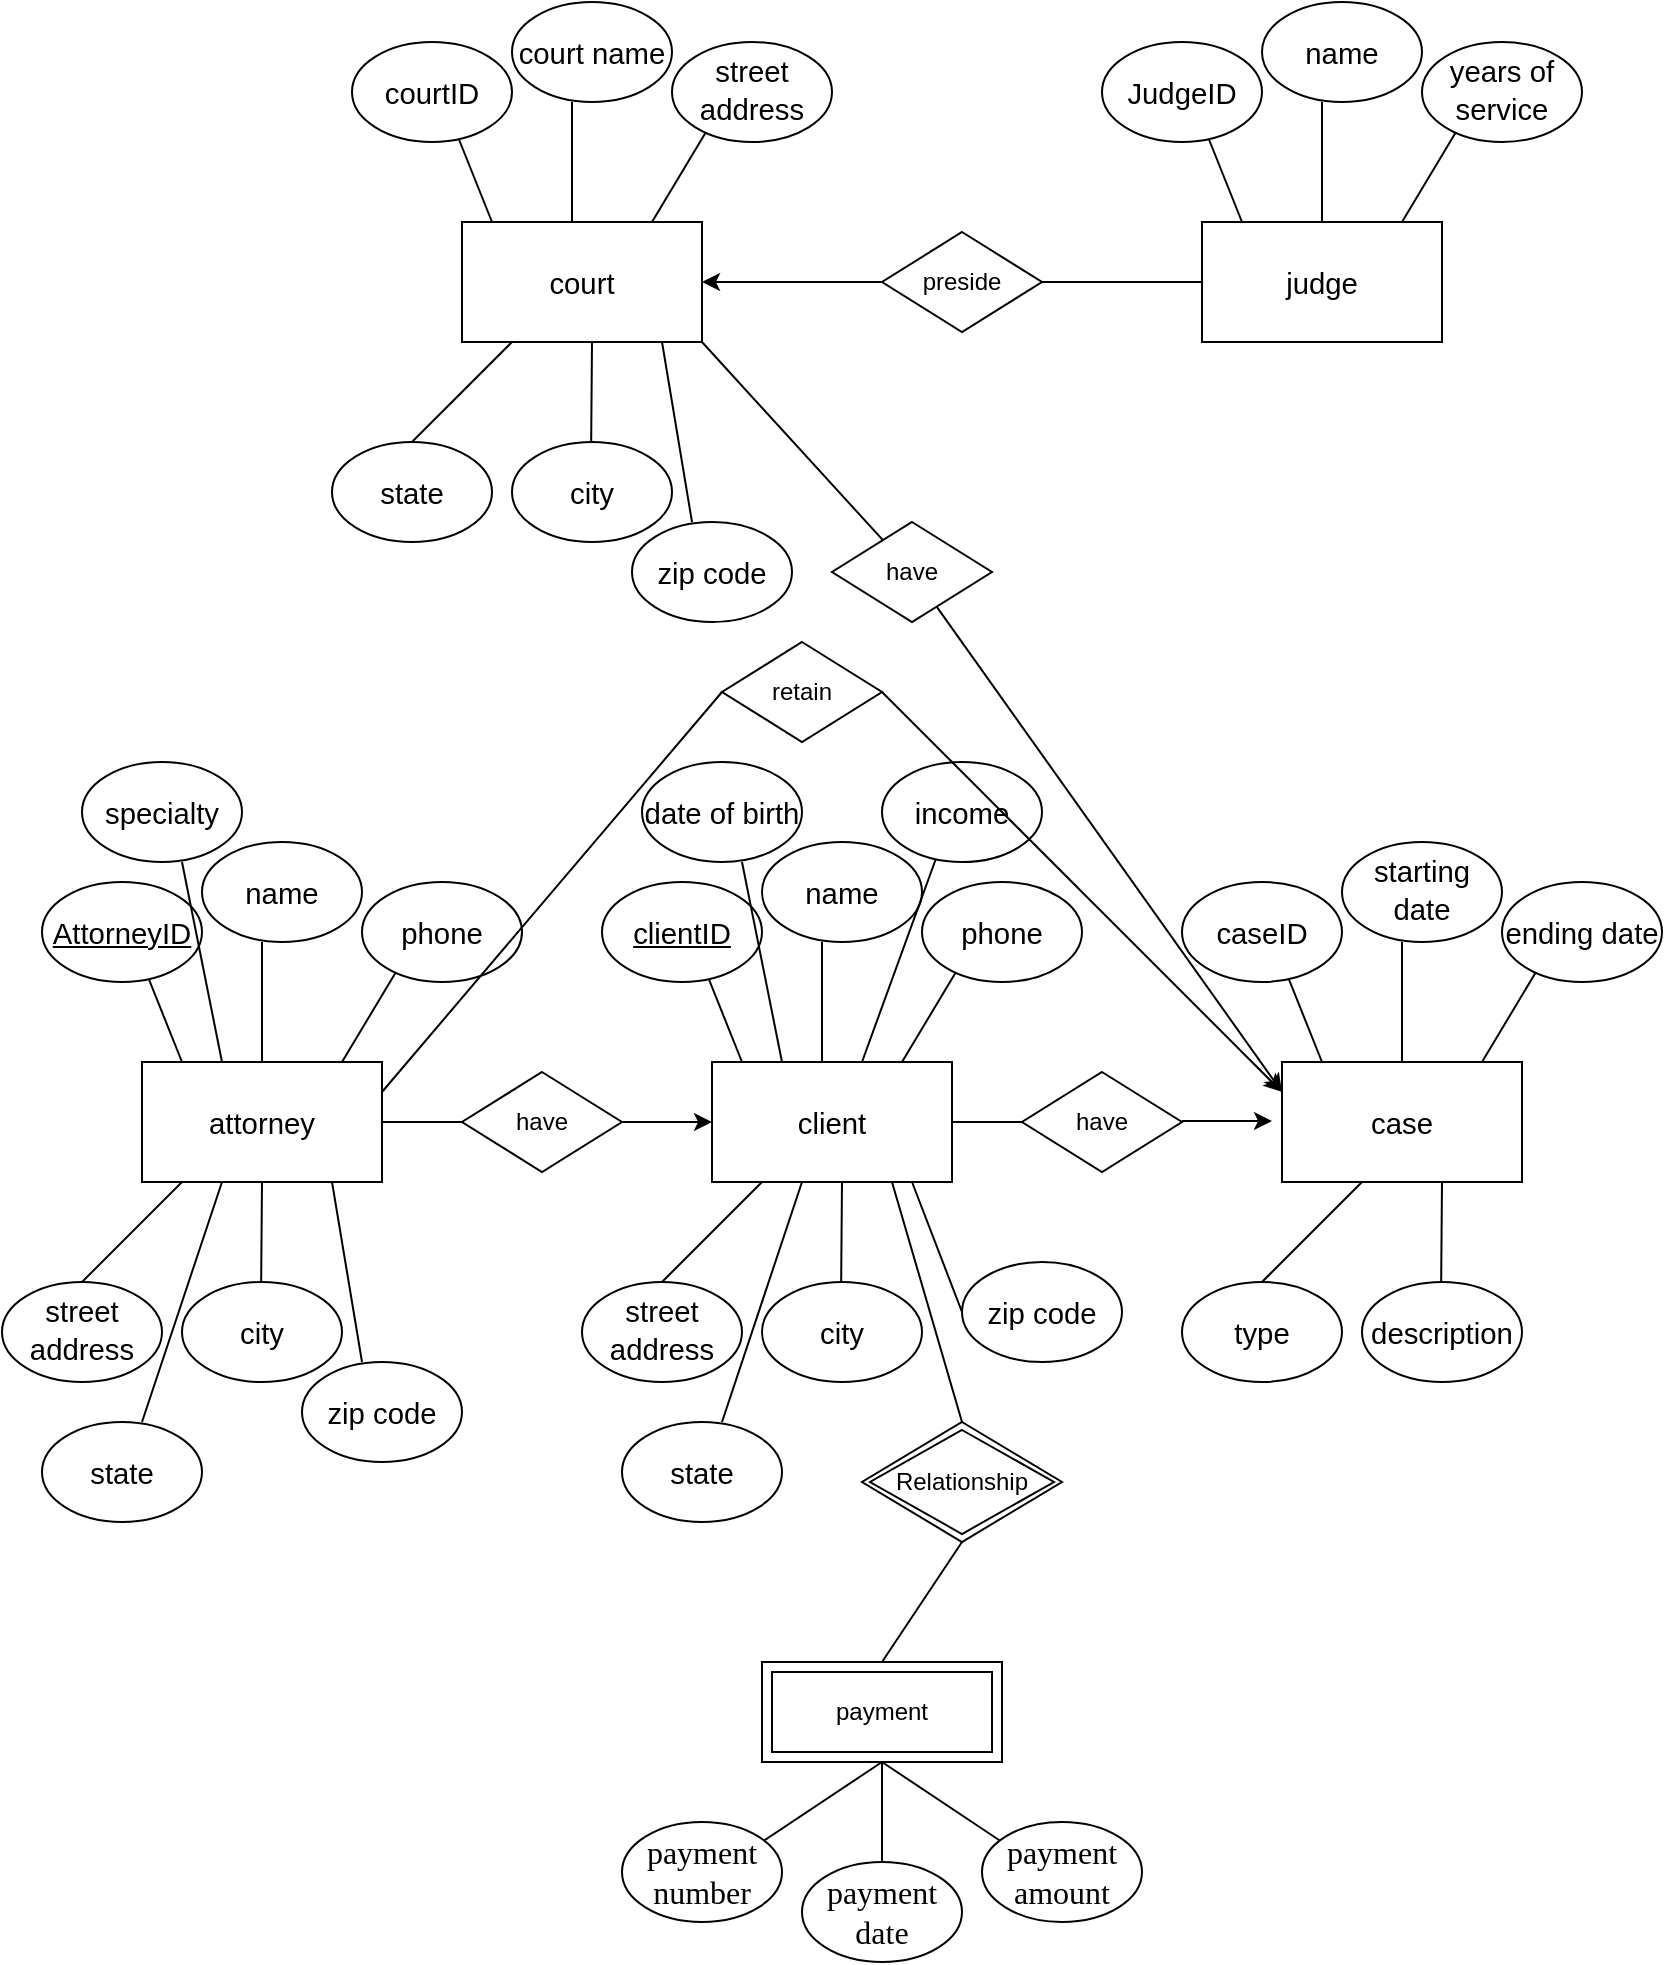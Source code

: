 <mxfile version="13.8.1" type="github">
  <diagram id="R2lEEEUBdFMjLlhIrx00" name="Page-1">
    <mxGraphModel dx="1426" dy="941" grid="1" gridSize="10" guides="1" tooltips="1" connect="1" arrows="1" fold="1" page="1" pageScale="1" pageWidth="850" pageHeight="1100" math="0" shadow="0" extFonts="Permanent Marker^https://fonts.googleapis.com/css?family=Permanent+Marker">
      <root>
        <mxCell id="0" />
        <mxCell id="1" parent="0" />
        <mxCell id="EqW7mRNqW-pM5LDjS-Ml-1" value="&lt;span lang=&quot;EN&quot; style=&quot;font-size: 11pt ; line-height: 16.867px ; font-family: &amp;#34;arial&amp;#34; , sans-serif&quot;&gt;attorney&lt;/span&gt;&lt;span style=&quot;font-size: medium&quot;&gt;&lt;/span&gt;" style="rounded=0;whiteSpace=wrap;html=1;" parent="1" vertex="1">
          <mxGeometry x="80" y="590" width="120" height="60" as="geometry" />
        </mxCell>
        <mxCell id="EqW7mRNqW-pM5LDjS-Ml-2" value="&lt;span lang=&quot;EN&quot; style=&quot;font-size: 11pt ; line-height: 16.867px ; font-family: &amp;#34;arial&amp;#34; , sans-serif&quot;&gt;client&lt;/span&gt;&lt;span style=&quot;font-size: medium&quot;&gt;&lt;/span&gt;" style="rounded=0;whiteSpace=wrap;html=1;" parent="1" vertex="1">
          <mxGeometry x="365" y="590" width="120" height="60" as="geometry" />
        </mxCell>
        <mxCell id="EqW7mRNqW-pM5LDjS-Ml-3" value="&lt;span lang=&quot;EN&quot; style=&quot;font-size: 11pt ; line-height: 16.867px ; font-family: &amp;#34;arial&amp;#34; , sans-serif&quot;&gt;judge&lt;/span&gt;&lt;span style=&quot;font-size: medium&quot;&gt;&lt;/span&gt;" style="rounded=0;whiteSpace=wrap;html=1;" parent="1" vertex="1">
          <mxGeometry x="610" y="170" width="120" height="60" as="geometry" />
        </mxCell>
        <mxCell id="EqW7mRNqW-pM5LDjS-Ml-4" value="&lt;span lang=&quot;EN&quot; style=&quot;font-size: 11pt ; line-height: 16.867px ; font-family: &amp;#34;arial&amp;#34; , sans-serif&quot;&gt;court&lt;/span&gt;&lt;span style=&quot;font-size: medium&quot;&gt;&lt;/span&gt;" style="rounded=0;whiteSpace=wrap;html=1;" parent="1" vertex="1">
          <mxGeometry x="240" y="170" width="120" height="60" as="geometry" />
        </mxCell>
        <mxCell id="EqW7mRNqW-pM5LDjS-Ml-5" value="&lt;span lang=&quot;EN&quot; style=&quot;font-size: 11pt ; line-height: 16.867px ; font-family: &amp;#34;arial&amp;#34; , sans-serif&quot;&gt;case&lt;/span&gt;&lt;span style=&quot;font-size: medium&quot;&gt;&lt;/span&gt;" style="rounded=0;whiteSpace=wrap;html=1;" parent="1" vertex="1">
          <mxGeometry x="650" y="590" width="120" height="60" as="geometry" />
        </mxCell>
        <mxCell id="EqW7mRNqW-pM5LDjS-Ml-7" value="" style="endArrow=none;html=1;" parent="1" edge="1">
          <mxGeometry width="50" height="50" relative="1" as="geometry">
            <mxPoint x="140" y="590" as="sourcePoint" />
            <mxPoint x="140" y="530" as="targetPoint" />
          </mxGeometry>
        </mxCell>
        <mxCell id="EqW7mRNqW-pM5LDjS-Ml-8" value="" style="endArrow=none;html=1;" parent="1" edge="1">
          <mxGeometry width="50" height="50" relative="1" as="geometry">
            <mxPoint x="180" y="590" as="sourcePoint" />
            <mxPoint x="210" y="540" as="targetPoint" />
          </mxGeometry>
        </mxCell>
        <mxCell id="EqW7mRNqW-pM5LDjS-Ml-9" value="" style="endArrow=none;html=1;entryX=0.5;entryY=1;entryDx=0;entryDy=0;" parent="1" target="EqW7mRNqW-pM5LDjS-Ml-1" edge="1">
          <mxGeometry width="50" height="50" relative="1" as="geometry">
            <mxPoint x="139.5" y="710" as="sourcePoint" />
            <mxPoint x="139.5" y="670" as="targetPoint" />
          </mxGeometry>
        </mxCell>
        <mxCell id="EqW7mRNqW-pM5LDjS-Ml-10" value="" style="endArrow=none;html=1;" parent="1" edge="1">
          <mxGeometry width="50" height="50" relative="1" as="geometry">
            <mxPoint x="100" y="590" as="sourcePoint" />
            <mxPoint x="80" y="540" as="targetPoint" />
          </mxGeometry>
        </mxCell>
        <mxCell id="EqW7mRNqW-pM5LDjS-Ml-11" value="" style="endArrow=none;html=1;" parent="1" edge="1">
          <mxGeometry width="50" height="50" relative="1" as="geometry">
            <mxPoint x="50" y="700" as="sourcePoint" />
            <mxPoint x="100" y="650" as="targetPoint" />
          </mxGeometry>
        </mxCell>
        <mxCell id="EqW7mRNqW-pM5LDjS-Ml-12" value="&lt;span lang=&quot;EN&quot; style=&quot;font-size: 11pt ; line-height: 16.867px ; font-family: &amp;#34;arial&amp;#34; , sans-serif&quot;&gt;phone&lt;/span&gt;&lt;span style=&quot;font-size: medium&quot;&gt;&lt;/span&gt;" style="ellipse;whiteSpace=wrap;html=1;" parent="1" vertex="1">
          <mxGeometry x="190" y="500" width="80" height="50" as="geometry" />
        </mxCell>
        <mxCell id="EqW7mRNqW-pM5LDjS-Ml-13" value="&lt;span lang=&quot;EN&quot; style=&quot;font-size: 11pt ; line-height: 16.867px ; font-family: &amp;#34;arial&amp;#34; , sans-serif&quot;&gt;name&lt;/span&gt;&lt;span style=&quot;font-size: medium&quot;&gt;&lt;/span&gt;" style="ellipse;whiteSpace=wrap;html=1;" parent="1" vertex="1">
          <mxGeometry x="110" y="480" width="80" height="50" as="geometry" />
        </mxCell>
        <mxCell id="EqW7mRNqW-pM5LDjS-Ml-14" value="&lt;span lang=&quot;EN&quot; style=&quot;font-size: 11pt ; line-height: 16.867px ; font-family: &amp;#34;arial&amp;#34; , sans-serif&quot;&gt;street address&lt;/span&gt;&lt;span style=&quot;font-size: medium&quot;&gt;&lt;/span&gt;" style="ellipse;whiteSpace=wrap;html=1;" parent="1" vertex="1">
          <mxGeometry x="10" y="700" width="80" height="50" as="geometry" />
        </mxCell>
        <mxCell id="EqW7mRNqW-pM5LDjS-Ml-15" value="&lt;span lang=&quot;EN&quot; style=&quot;font-size: 11pt ; line-height: 16.867px ; font-family: &amp;#34;arial&amp;#34; , sans-serif&quot;&gt;&lt;u&gt;AttorneyID&lt;/u&gt;&lt;/span&gt;&lt;span style=&quot;font-size: medium&quot;&gt;&lt;/span&gt;" style="ellipse;whiteSpace=wrap;html=1;" parent="1" vertex="1">
          <mxGeometry x="30" y="500" width="80" height="50" as="geometry" />
        </mxCell>
        <mxCell id="EqW7mRNqW-pM5LDjS-Ml-16" value="&lt;span lang=&quot;EN&quot; style=&quot;font-size: 11pt ; line-height: 16.867px ; font-family: &amp;#34;arial&amp;#34; , sans-serif&quot;&gt;city&lt;/span&gt;&lt;span style=&quot;font-size: medium&quot;&gt;&lt;/span&gt;" style="ellipse;whiteSpace=wrap;html=1;" parent="1" vertex="1">
          <mxGeometry x="100" y="700" width="80" height="50" as="geometry" />
        </mxCell>
        <mxCell id="EqW7mRNqW-pM5LDjS-Ml-17" value="&lt;span lang=&quot;EN&quot; style=&quot;font-size: 11pt ; line-height: 16.867px ; font-family: &amp;#34;arial&amp;#34; , sans-serif&quot;&gt;specialty&lt;/span&gt;&lt;span style=&quot;font-size: medium&quot;&gt;&lt;/span&gt;" style="ellipse;whiteSpace=wrap;html=1;" parent="1" vertex="1">
          <mxGeometry x="50" y="440" width="80" height="50" as="geometry" />
        </mxCell>
        <mxCell id="EqW7mRNqW-pM5LDjS-Ml-18" value="&lt;span lang=&quot;EN&quot; style=&quot;font-size: 11pt ; line-height: 16.867px ; font-family: &amp;#34;arial&amp;#34; , sans-serif&quot;&gt;zip code&lt;/span&gt;&lt;span style=&quot;font-size: medium&quot;&gt;&lt;/span&gt;" style="ellipse;whiteSpace=wrap;html=1;" parent="1" vertex="1">
          <mxGeometry x="160" y="740" width="80" height="50" as="geometry" />
        </mxCell>
        <mxCell id="EqW7mRNqW-pM5LDjS-Ml-19" value="&lt;span lang=&quot;EN&quot; style=&quot;font-size: 11pt ; line-height: 16.867px ; font-family: &amp;#34;arial&amp;#34; , sans-serif&quot;&gt;state&lt;/span&gt;&lt;span style=&quot;font-size: medium&quot;&gt;&lt;/span&gt;" style="ellipse;whiteSpace=wrap;html=1;" parent="1" vertex="1">
          <mxGeometry x="30" y="770" width="80" height="50" as="geometry" />
        </mxCell>
        <mxCell id="EqW7mRNqW-pM5LDjS-Ml-20" value="" style="endArrow=none;html=1;" parent="1" edge="1">
          <mxGeometry width="50" height="50" relative="1" as="geometry">
            <mxPoint x="80" y="770" as="sourcePoint" />
            <mxPoint x="120" y="650" as="targetPoint" />
          </mxGeometry>
        </mxCell>
        <mxCell id="EqW7mRNqW-pM5LDjS-Ml-21" value="" style="endArrow=none;html=1;" parent="1" edge="1">
          <mxGeometry width="50" height="50" relative="1" as="geometry">
            <mxPoint x="190" y="740" as="sourcePoint" />
            <mxPoint x="175" y="650" as="targetPoint" />
          </mxGeometry>
        </mxCell>
        <mxCell id="EqW7mRNqW-pM5LDjS-Ml-22" value="" style="endArrow=none;html=1;" parent="1" edge="1">
          <mxGeometry width="50" height="50" relative="1" as="geometry">
            <mxPoint x="120" y="590" as="sourcePoint" />
            <mxPoint x="100" y="490" as="targetPoint" />
          </mxGeometry>
        </mxCell>
        <mxCell id="EqW7mRNqW-pM5LDjS-Ml-23" value="have" style="rhombus;whiteSpace=wrap;html=1;" parent="1" vertex="1">
          <mxGeometry x="240" y="595" width="80" height="50" as="geometry" />
        </mxCell>
        <mxCell id="EqW7mRNqW-pM5LDjS-Ml-24" value="" style="endArrow=none;html=1;exitX=1;exitY=0.5;exitDx=0;exitDy=0;" parent="1" source="EqW7mRNqW-pM5LDjS-Ml-1" edge="1">
          <mxGeometry width="50" height="50" relative="1" as="geometry">
            <mxPoint x="190" y="670" as="sourcePoint" />
            <mxPoint x="240" y="620" as="targetPoint" />
          </mxGeometry>
        </mxCell>
        <mxCell id="EqW7mRNqW-pM5LDjS-Ml-26" value="" style="endArrow=classic;html=1;entryX=0;entryY=0.5;entryDx=0;entryDy=0;" parent="1" target="EqW7mRNqW-pM5LDjS-Ml-2" edge="1">
          <mxGeometry width="50" height="50" relative="1" as="geometry">
            <mxPoint x="320" y="620" as="sourcePoint" />
            <mxPoint x="370" y="570" as="targetPoint" />
          </mxGeometry>
        </mxCell>
        <mxCell id="EqW7mRNqW-pM5LDjS-Ml-31" value="" style="endArrow=none;html=1;" parent="1" edge="1">
          <mxGeometry width="50" height="50" relative="1" as="geometry">
            <mxPoint x="420" y="590" as="sourcePoint" />
            <mxPoint x="420" y="530" as="targetPoint" />
          </mxGeometry>
        </mxCell>
        <mxCell id="EqW7mRNqW-pM5LDjS-Ml-32" value="" style="endArrow=none;html=1;" parent="1" edge="1">
          <mxGeometry width="50" height="50" relative="1" as="geometry">
            <mxPoint x="460" y="590" as="sourcePoint" />
            <mxPoint x="490" y="540" as="targetPoint" />
          </mxGeometry>
        </mxCell>
        <mxCell id="EqW7mRNqW-pM5LDjS-Ml-33" value="" style="endArrow=none;html=1;" parent="1" edge="1">
          <mxGeometry width="50" height="50" relative="1" as="geometry">
            <mxPoint x="380" y="590" as="sourcePoint" />
            <mxPoint x="360" y="540" as="targetPoint" />
          </mxGeometry>
        </mxCell>
        <mxCell id="EqW7mRNqW-pM5LDjS-Ml-34" value="&lt;span lang=&quot;EN&quot; style=&quot;font-size: 11pt ; line-height: 16.867px ; font-family: &amp;#34;arial&amp;#34; , sans-serif&quot;&gt;phone&lt;/span&gt;&lt;span style=&quot;font-size: medium&quot;&gt;&lt;/span&gt;" style="ellipse;whiteSpace=wrap;html=1;" parent="1" vertex="1">
          <mxGeometry x="470" y="500" width="80" height="50" as="geometry" />
        </mxCell>
        <mxCell id="EqW7mRNqW-pM5LDjS-Ml-35" value="&lt;span lang=&quot;EN&quot; style=&quot;font-size: 11pt ; line-height: 16.867px ; font-family: &amp;#34;arial&amp;#34; , sans-serif&quot;&gt;name&lt;/span&gt;&lt;span style=&quot;font-size: medium&quot;&gt;&lt;/span&gt;" style="ellipse;whiteSpace=wrap;html=1;" parent="1" vertex="1">
          <mxGeometry x="390" y="480" width="80" height="50" as="geometry" />
        </mxCell>
        <mxCell id="EqW7mRNqW-pM5LDjS-Ml-36" value="&lt;span lang=&quot;EN&quot; style=&quot;font-size: 11pt ; line-height: 16.867px ; font-family: &amp;#34;arial&amp;#34; , sans-serif&quot;&gt;&lt;u&gt;clientID&lt;/u&gt;&lt;/span&gt;&lt;span style=&quot;font-size: medium&quot;&gt;&lt;/span&gt;" style="ellipse;whiteSpace=wrap;html=1;" parent="1" vertex="1">
          <mxGeometry x="310" y="500" width="80" height="50" as="geometry" />
        </mxCell>
        <mxCell id="EqW7mRNqW-pM5LDjS-Ml-37" value="&lt;span lang=&quot;EN&quot; style=&quot;font-size: 11pt ; line-height: 16.867px ; font-family: &amp;#34;arial&amp;#34; , sans-serif&quot;&gt;date of birth&lt;/span&gt;&lt;span style=&quot;font-size: medium&quot;&gt;&lt;/span&gt;" style="ellipse;whiteSpace=wrap;html=1;" parent="1" vertex="1">
          <mxGeometry x="330" y="440" width="80" height="50" as="geometry" />
        </mxCell>
        <mxCell id="EqW7mRNqW-pM5LDjS-Ml-38" value="" style="endArrow=none;html=1;" parent="1" edge="1">
          <mxGeometry width="50" height="50" relative="1" as="geometry">
            <mxPoint x="400" y="590" as="sourcePoint" />
            <mxPoint x="380" y="490" as="targetPoint" />
          </mxGeometry>
        </mxCell>
        <mxCell id="EqW7mRNqW-pM5LDjS-Ml-39" value="" style="endArrow=none;html=1;entryX=0.5;entryY=1;entryDx=0;entryDy=0;" parent="1" edge="1">
          <mxGeometry width="50" height="50" relative="1" as="geometry">
            <mxPoint x="429.5" y="710" as="sourcePoint" />
            <mxPoint x="430" y="650" as="targetPoint" />
          </mxGeometry>
        </mxCell>
        <mxCell id="EqW7mRNqW-pM5LDjS-Ml-40" value="" style="endArrow=none;html=1;" parent="1" edge="1">
          <mxGeometry width="50" height="50" relative="1" as="geometry">
            <mxPoint x="340" y="700" as="sourcePoint" />
            <mxPoint x="390" y="650" as="targetPoint" />
          </mxGeometry>
        </mxCell>
        <mxCell id="EqW7mRNqW-pM5LDjS-Ml-41" value="&lt;span lang=&quot;EN&quot; style=&quot;font-size: 11pt ; line-height: 16.867px ; font-family: &amp;#34;arial&amp;#34; , sans-serif&quot;&gt;street address&lt;/span&gt;&lt;span style=&quot;font-size: medium&quot;&gt;&lt;/span&gt;" style="ellipse;whiteSpace=wrap;html=1;" parent="1" vertex="1">
          <mxGeometry x="300" y="700" width="80" height="50" as="geometry" />
        </mxCell>
        <mxCell id="EqW7mRNqW-pM5LDjS-Ml-42" value="&lt;span lang=&quot;EN&quot; style=&quot;font-size: 11pt ; line-height: 16.867px ; font-family: &amp;#34;arial&amp;#34; , sans-serif&quot;&gt;city&lt;/span&gt;&lt;span style=&quot;font-size: medium&quot;&gt;&lt;/span&gt;" style="ellipse;whiteSpace=wrap;html=1;" parent="1" vertex="1">
          <mxGeometry x="390" y="700" width="80" height="50" as="geometry" />
        </mxCell>
        <mxCell id="EqW7mRNqW-pM5LDjS-Ml-43" value="&lt;span lang=&quot;EN&quot; style=&quot;font-size: 11pt ; line-height: 16.867px ; font-family: &amp;#34;arial&amp;#34; , sans-serif&quot;&gt;zip code&lt;/span&gt;&lt;span style=&quot;font-size: medium&quot;&gt;&lt;/span&gt;" style="ellipse;whiteSpace=wrap;html=1;" parent="1" vertex="1">
          <mxGeometry x="490" y="690" width="80" height="50" as="geometry" />
        </mxCell>
        <mxCell id="EqW7mRNqW-pM5LDjS-Ml-44" value="&lt;span lang=&quot;EN&quot; style=&quot;font-size: 11pt ; line-height: 16.867px ; font-family: &amp;#34;arial&amp;#34; , sans-serif&quot;&gt;state&lt;/span&gt;&lt;span style=&quot;font-size: medium&quot;&gt;&lt;/span&gt;" style="ellipse;whiteSpace=wrap;html=1;" parent="1" vertex="1">
          <mxGeometry x="320" y="770" width="80" height="50" as="geometry" />
        </mxCell>
        <mxCell id="EqW7mRNqW-pM5LDjS-Ml-45" value="" style="endArrow=none;html=1;" parent="1" edge="1">
          <mxGeometry width="50" height="50" relative="1" as="geometry">
            <mxPoint x="370" y="770" as="sourcePoint" />
            <mxPoint x="410" y="650" as="targetPoint" />
          </mxGeometry>
        </mxCell>
        <mxCell id="EqW7mRNqW-pM5LDjS-Ml-46" value="" style="endArrow=none;html=1;exitX=0;exitY=0.5;exitDx=0;exitDy=0;" parent="1" edge="1" source="EqW7mRNqW-pM5LDjS-Ml-43">
          <mxGeometry width="50" height="50" relative="1" as="geometry">
            <mxPoint x="480" y="740" as="sourcePoint" />
            <mxPoint x="465" y="650" as="targetPoint" />
          </mxGeometry>
        </mxCell>
        <mxCell id="EqW7mRNqW-pM5LDjS-Ml-47" value="" style="endArrow=none;html=1;exitX=1;exitY=0.5;exitDx=0;exitDy=0;" parent="1" edge="1">
          <mxGeometry width="50" height="50" relative="1" as="geometry">
            <mxPoint x="485" y="620" as="sourcePoint" />
            <mxPoint x="525" y="620" as="targetPoint" />
          </mxGeometry>
        </mxCell>
        <mxCell id="EqW7mRNqW-pM5LDjS-Ml-48" value="" style="endArrow=none;html=1;" parent="1" edge="1">
          <mxGeometry width="50" height="50" relative="1" as="geometry">
            <mxPoint x="440" y="590" as="sourcePoint" />
            <mxPoint x="480" y="480" as="targetPoint" />
          </mxGeometry>
        </mxCell>
        <mxCell id="EqW7mRNqW-pM5LDjS-Ml-49" value="&lt;span lang=&quot;EN&quot; style=&quot;font-size: 11pt ; line-height: 16.867px ; font-family: &amp;#34;arial&amp;#34; , sans-serif&quot;&gt;income&lt;/span&gt;&lt;span style=&quot;font-size: medium&quot;&gt;&lt;/span&gt;" style="ellipse;whiteSpace=wrap;html=1;" parent="1" vertex="1">
          <mxGeometry x="450" y="440" width="80" height="50" as="geometry" />
        </mxCell>
        <mxCell id="EqW7mRNqW-pM5LDjS-Ml-50" value="have" style="rhombus;whiteSpace=wrap;html=1;" parent="1" vertex="1">
          <mxGeometry x="520" y="595" width="80" height="50" as="geometry" />
        </mxCell>
        <mxCell id="EqW7mRNqW-pM5LDjS-Ml-51" value="" style="endArrow=classic;html=1;entryX=0;entryY=0.5;entryDx=0;entryDy=0;" parent="1" edge="1">
          <mxGeometry width="50" height="50" relative="1" as="geometry">
            <mxPoint x="600" y="619.5" as="sourcePoint" />
            <mxPoint x="645" y="619.5" as="targetPoint" />
          </mxGeometry>
        </mxCell>
        <mxCell id="EqW7mRNqW-pM5LDjS-Ml-55" value="" style="endArrow=none;html=1;" parent="1" edge="1">
          <mxGeometry width="50" height="50" relative="1" as="geometry">
            <mxPoint x="710" y="590" as="sourcePoint" />
            <mxPoint x="710" y="530" as="targetPoint" />
          </mxGeometry>
        </mxCell>
        <mxCell id="EqW7mRNqW-pM5LDjS-Ml-56" value="" style="endArrow=none;html=1;" parent="1" edge="1">
          <mxGeometry width="50" height="50" relative="1" as="geometry">
            <mxPoint x="750" y="590" as="sourcePoint" />
            <mxPoint x="780" y="540" as="targetPoint" />
          </mxGeometry>
        </mxCell>
        <mxCell id="EqW7mRNqW-pM5LDjS-Ml-57" value="" style="endArrow=none;html=1;" parent="1" edge="1">
          <mxGeometry width="50" height="50" relative="1" as="geometry">
            <mxPoint x="670" y="590" as="sourcePoint" />
            <mxPoint x="650" y="540" as="targetPoint" />
          </mxGeometry>
        </mxCell>
        <mxCell id="EqW7mRNqW-pM5LDjS-Ml-58" value="&lt;span lang=&quot;EN&quot; style=&quot;font-size: 11pt ; line-height: 16.867px ; font-family: &amp;#34;arial&amp;#34; , sans-serif&quot;&gt;ending date&lt;/span&gt;&lt;span style=&quot;font-size: medium&quot;&gt;&lt;/span&gt;" style="ellipse;whiteSpace=wrap;html=1;" parent="1" vertex="1">
          <mxGeometry x="760" y="500" width="80" height="50" as="geometry" />
        </mxCell>
        <mxCell id="EqW7mRNqW-pM5LDjS-Ml-59" value="&lt;span lang=&quot;EN&quot; style=&quot;font-size: 11pt ; line-height: 16.867px ; font-family: &amp;#34;arial&amp;#34; , sans-serif&quot;&gt;starting date&lt;/span&gt;&lt;span style=&quot;font-size: medium&quot;&gt;&lt;/span&gt;" style="ellipse;whiteSpace=wrap;html=1;" parent="1" vertex="1">
          <mxGeometry x="680" y="480" width="80" height="50" as="geometry" />
        </mxCell>
        <mxCell id="EqW7mRNqW-pM5LDjS-Ml-60" value="&lt;span lang=&quot;EN&quot; style=&quot;font-size: 11pt ; line-height: 16.867px ; font-family: &amp;#34;arial&amp;#34; , sans-serif&quot;&gt;caseID&lt;/span&gt;&lt;span style=&quot;font-size: medium&quot;&gt;&lt;/span&gt;" style="ellipse;whiteSpace=wrap;html=1;" parent="1" vertex="1">
          <mxGeometry x="600" y="500" width="80" height="50" as="geometry" />
        </mxCell>
        <mxCell id="EqW7mRNqW-pM5LDjS-Ml-64" value="" style="endArrow=none;html=1;entryX=0.5;entryY=1;entryDx=0;entryDy=0;" parent="1" edge="1">
          <mxGeometry width="50" height="50" relative="1" as="geometry">
            <mxPoint x="729.5" y="710" as="sourcePoint" />
            <mxPoint x="730" y="650" as="targetPoint" />
          </mxGeometry>
        </mxCell>
        <mxCell id="EqW7mRNqW-pM5LDjS-Ml-65" value="" style="endArrow=none;html=1;" parent="1" edge="1">
          <mxGeometry width="50" height="50" relative="1" as="geometry">
            <mxPoint x="640" y="700" as="sourcePoint" />
            <mxPoint x="690" y="650" as="targetPoint" />
          </mxGeometry>
        </mxCell>
        <mxCell id="EqW7mRNqW-pM5LDjS-Ml-66" value="&lt;span lang=&quot;EN&quot; style=&quot;font-size: 11pt ; line-height: 16.867px ; font-family: &amp;#34;arial&amp;#34; , sans-serif&quot;&gt;type&lt;/span&gt;&lt;span style=&quot;font-size: medium&quot;&gt;&lt;/span&gt;" style="ellipse;whiteSpace=wrap;html=1;" parent="1" vertex="1">
          <mxGeometry x="600" y="700" width="80" height="50" as="geometry" />
        </mxCell>
        <mxCell id="EqW7mRNqW-pM5LDjS-Ml-67" value="&lt;span lang=&quot;EN&quot; style=&quot;font-size: 11pt ; line-height: 16.867px ; font-family: &amp;#34;arial&amp;#34; , sans-serif&quot;&gt;description&lt;/span&gt;&lt;span style=&quot;font-size: medium&quot;&gt;&lt;/span&gt;" style="ellipse;whiteSpace=wrap;html=1;" parent="1" vertex="1">
          <mxGeometry x="690" y="700" width="80" height="50" as="geometry" />
        </mxCell>
        <mxCell id="EqW7mRNqW-pM5LDjS-Ml-69" value="" style="endArrow=none;html=1;exitX=1;exitY=0.25;exitDx=0;exitDy=0;entryX=0;entryY=0.5;entryDx=0;entryDy=0;" parent="1" source="EqW7mRNqW-pM5LDjS-Ml-1" edge="1" target="EqW7mRNqW-pM5LDjS-Ml-70">
          <mxGeometry width="50" height="50" relative="1" as="geometry">
            <mxPoint x="200" y="690" as="sourcePoint" />
            <mxPoint x="310" y="480" as="targetPoint" />
          </mxGeometry>
        </mxCell>
        <mxCell id="EqW7mRNqW-pM5LDjS-Ml-70" value="retain" style="rhombus;whiteSpace=wrap;html=1;" parent="1" vertex="1">
          <mxGeometry x="370" y="380" width="80" height="50" as="geometry" />
        </mxCell>
        <mxCell id="EqW7mRNqW-pM5LDjS-Ml-71" value="" style="endArrow=classic;html=1;entryX=0;entryY=0.25;entryDx=0;entryDy=0;exitX=1;exitY=0.5;exitDx=0;exitDy=0;" parent="1" target="EqW7mRNqW-pM5LDjS-Ml-5" edge="1" source="EqW7mRNqW-pM5LDjS-Ml-70">
          <mxGeometry width="50" height="50" relative="1" as="geometry">
            <mxPoint x="460" y="934.5" as="sourcePoint" />
            <mxPoint x="505" y="934.5" as="targetPoint" />
          </mxGeometry>
        </mxCell>
        <mxCell id="EqW7mRNqW-pM5LDjS-Ml-72" value="" style="endArrow=none;html=1;" parent="1" edge="1">
          <mxGeometry width="50" height="50" relative="1" as="geometry">
            <mxPoint x="295" y="170" as="sourcePoint" />
            <mxPoint x="295" y="110" as="targetPoint" />
          </mxGeometry>
        </mxCell>
        <mxCell id="EqW7mRNqW-pM5LDjS-Ml-73" value="" style="endArrow=none;html=1;" parent="1" edge="1">
          <mxGeometry width="50" height="50" relative="1" as="geometry">
            <mxPoint x="335" y="170" as="sourcePoint" />
            <mxPoint x="365" y="120" as="targetPoint" />
          </mxGeometry>
        </mxCell>
        <mxCell id="EqW7mRNqW-pM5LDjS-Ml-74" value="" style="endArrow=none;html=1;" parent="1" edge="1">
          <mxGeometry width="50" height="50" relative="1" as="geometry">
            <mxPoint x="255" y="170" as="sourcePoint" />
            <mxPoint x="235" y="120" as="targetPoint" />
          </mxGeometry>
        </mxCell>
        <mxCell id="EqW7mRNqW-pM5LDjS-Ml-75" value="&lt;span lang=&quot;EN&quot; style=&quot;font-size: 11pt ; line-height: 16.867px ; font-family: &amp;#34;arial&amp;#34; , sans-serif&quot;&gt;street address&lt;/span&gt;&lt;span style=&quot;font-size: medium&quot;&gt;&lt;/span&gt;" style="ellipse;whiteSpace=wrap;html=1;" parent="1" vertex="1">
          <mxGeometry x="345" y="80" width="80" height="50" as="geometry" />
        </mxCell>
        <mxCell id="EqW7mRNqW-pM5LDjS-Ml-76" value="&lt;span lang=&quot;EN&quot; style=&quot;font-size: 11pt ; line-height: 16.867px ; font-family: &amp;#34;arial&amp;#34; , sans-serif&quot;&gt;court name&lt;/span&gt;&lt;span style=&quot;font-size: medium&quot;&gt;&lt;/span&gt;" style="ellipse;whiteSpace=wrap;html=1;" parent="1" vertex="1">
          <mxGeometry x="265" y="60" width="80" height="50" as="geometry" />
        </mxCell>
        <mxCell id="EqW7mRNqW-pM5LDjS-Ml-77" value="&lt;span lang=&quot;EN&quot; style=&quot;font-size: 11pt ; line-height: 16.867px ; font-family: &amp;#34;arial&amp;#34; , sans-serif&quot;&gt;courtID&lt;/span&gt;&lt;span style=&quot;font-size: medium&quot;&gt;&lt;/span&gt;" style="ellipse;whiteSpace=wrap;html=1;" parent="1" vertex="1">
          <mxGeometry x="185" y="80" width="80" height="50" as="geometry" />
        </mxCell>
        <mxCell id="EqW7mRNqW-pM5LDjS-Ml-82" value="" style="endArrow=none;html=1;entryX=0.5;entryY=1;entryDx=0;entryDy=0;" parent="1" edge="1">
          <mxGeometry width="50" height="50" relative="1" as="geometry">
            <mxPoint x="304.5" y="290" as="sourcePoint" />
            <mxPoint x="305" y="230" as="targetPoint" />
          </mxGeometry>
        </mxCell>
        <mxCell id="EqW7mRNqW-pM5LDjS-Ml-83" value="" style="endArrow=none;html=1;" parent="1" edge="1">
          <mxGeometry width="50" height="50" relative="1" as="geometry">
            <mxPoint x="215" y="280" as="sourcePoint" />
            <mxPoint x="265" y="230" as="targetPoint" />
          </mxGeometry>
        </mxCell>
        <mxCell id="EqW7mRNqW-pM5LDjS-Ml-84" value="&lt;span lang=&quot;EN&quot; style=&quot;font-size: 11pt ; line-height: 16.867px ; font-family: &amp;#34;arial&amp;#34; , sans-serif&quot;&gt;state&lt;/span&gt;&lt;span style=&quot;font-size: medium&quot;&gt;&lt;/span&gt;" style="ellipse;whiteSpace=wrap;html=1;" parent="1" vertex="1">
          <mxGeometry x="175" y="280" width="80" height="50" as="geometry" />
        </mxCell>
        <mxCell id="EqW7mRNqW-pM5LDjS-Ml-85" value="&lt;span lang=&quot;EN&quot; style=&quot;font-size: 11pt ; line-height: 16.867px ; font-family: &amp;#34;arial&amp;#34; , sans-serif&quot;&gt;city&lt;/span&gt;&lt;span style=&quot;font-size: medium&quot;&gt;&lt;/span&gt;" style="ellipse;whiteSpace=wrap;html=1;" parent="1" vertex="1">
          <mxGeometry x="265" y="280" width="80" height="50" as="geometry" />
        </mxCell>
        <mxCell id="EqW7mRNqW-pM5LDjS-Ml-86" value="&lt;span lang=&quot;EN&quot; style=&quot;font-size: 11pt ; line-height: 16.867px ; font-family: &amp;#34;arial&amp;#34; , sans-serif&quot;&gt;zip code&lt;/span&gt;&lt;span style=&quot;font-size: medium&quot;&gt;&lt;/span&gt;" style="ellipse;whiteSpace=wrap;html=1;" parent="1" vertex="1">
          <mxGeometry x="325" y="320" width="80" height="50" as="geometry" />
        </mxCell>
        <mxCell id="EqW7mRNqW-pM5LDjS-Ml-89" value="" style="endArrow=none;html=1;" parent="1" edge="1">
          <mxGeometry width="50" height="50" relative="1" as="geometry">
            <mxPoint x="355" y="320" as="sourcePoint" />
            <mxPoint x="340" y="230" as="targetPoint" />
          </mxGeometry>
        </mxCell>
        <mxCell id="EqW7mRNqW-pM5LDjS-Ml-91" value="have" style="rhombus;whiteSpace=wrap;html=1;" parent="1" vertex="1">
          <mxGeometry x="425" y="320" width="80" height="50" as="geometry" />
        </mxCell>
        <mxCell id="EqW7mRNqW-pM5LDjS-Ml-92" value="" style="endArrow=classic;html=1;entryX=0;entryY=0.25;entryDx=0;entryDy=0;" parent="1" source="EqW7mRNqW-pM5LDjS-Ml-91" target="EqW7mRNqW-pM5LDjS-Ml-5" edge="1">
          <mxGeometry width="50" height="50" relative="1" as="geometry">
            <mxPoint x="520" y="330" as="sourcePoint" />
            <mxPoint x="600" y="600" as="targetPoint" />
          </mxGeometry>
        </mxCell>
        <mxCell id="EqW7mRNqW-pM5LDjS-Ml-93" value="" style="endArrow=none;html=1;exitX=1;exitY=1;exitDx=0;exitDy=0;" parent="1" source="EqW7mRNqW-pM5LDjS-Ml-4" target="EqW7mRNqW-pM5LDjS-Ml-91" edge="1">
          <mxGeometry width="50" height="50" relative="1" as="geometry">
            <mxPoint x="355" y="220" as="sourcePoint" />
            <mxPoint x="395" y="170" as="targetPoint" />
          </mxGeometry>
        </mxCell>
        <mxCell id="EqW7mRNqW-pM5LDjS-Ml-94" value="" style="endArrow=none;html=1;" parent="1" edge="1">
          <mxGeometry width="50" height="50" relative="1" as="geometry">
            <mxPoint x="670" y="170" as="sourcePoint" />
            <mxPoint x="670" y="110" as="targetPoint" />
          </mxGeometry>
        </mxCell>
        <mxCell id="EqW7mRNqW-pM5LDjS-Ml-95" value="" style="endArrow=none;html=1;" parent="1" edge="1">
          <mxGeometry width="50" height="50" relative="1" as="geometry">
            <mxPoint x="710" y="170" as="sourcePoint" />
            <mxPoint x="740" y="120" as="targetPoint" />
          </mxGeometry>
        </mxCell>
        <mxCell id="EqW7mRNqW-pM5LDjS-Ml-96" value="" style="endArrow=none;html=1;" parent="1" edge="1">
          <mxGeometry width="50" height="50" relative="1" as="geometry">
            <mxPoint x="630" y="170" as="sourcePoint" />
            <mxPoint x="610" y="120" as="targetPoint" />
          </mxGeometry>
        </mxCell>
        <mxCell id="EqW7mRNqW-pM5LDjS-Ml-97" value="&lt;span lang=&quot;EN&quot; style=&quot;font-size: 11pt ; line-height: 16.867px ; font-family: &amp;#34;arial&amp;#34; , sans-serif&quot;&gt;years of service&lt;/span&gt;&lt;span style=&quot;font-size: medium&quot;&gt;&lt;/span&gt;" style="ellipse;whiteSpace=wrap;html=1;" parent="1" vertex="1">
          <mxGeometry x="720" y="80" width="80" height="50" as="geometry" />
        </mxCell>
        <mxCell id="EqW7mRNqW-pM5LDjS-Ml-98" value="&lt;span lang=&quot;EN&quot; style=&quot;font-size: 11pt ; line-height: 16.867px ; font-family: &amp;#34;arial&amp;#34; , sans-serif&quot;&gt;name&lt;/span&gt;&lt;span style=&quot;font-size: medium&quot;&gt;&lt;/span&gt;" style="ellipse;whiteSpace=wrap;html=1;" parent="1" vertex="1">
          <mxGeometry x="640" y="60" width="80" height="50" as="geometry" />
        </mxCell>
        <mxCell id="EqW7mRNqW-pM5LDjS-Ml-99" value="&lt;span lang=&quot;EN&quot; style=&quot;font-size: 11pt ; line-height: 16.867px ; font-family: &amp;#34;arial&amp;#34; , sans-serif&quot;&gt;JudgeID&lt;/span&gt;&lt;span style=&quot;font-size: medium&quot;&gt;&lt;/span&gt;" style="ellipse;whiteSpace=wrap;html=1;" parent="1" vertex="1">
          <mxGeometry x="560" y="80" width="80" height="50" as="geometry" />
        </mxCell>
        <mxCell id="EqW7mRNqW-pM5LDjS-Ml-100" value="preside" style="rhombus;whiteSpace=wrap;html=1;" parent="1" vertex="1">
          <mxGeometry x="450" y="175" width="80" height="50" as="geometry" />
        </mxCell>
        <mxCell id="EqW7mRNqW-pM5LDjS-Ml-101" value="" style="endArrow=none;html=1;" parent="1" edge="1">
          <mxGeometry width="50" height="50" relative="1" as="geometry">
            <mxPoint x="530" y="200" as="sourcePoint" />
            <mxPoint x="610" y="200" as="targetPoint" />
          </mxGeometry>
        </mxCell>
        <mxCell id="EqW7mRNqW-pM5LDjS-Ml-102" value="" style="endArrow=classic;html=1;" parent="1" edge="1">
          <mxGeometry width="50" height="50" relative="1" as="geometry">
            <mxPoint x="450" y="200" as="sourcePoint" />
            <mxPoint x="360" y="200" as="targetPoint" />
          </mxGeometry>
        </mxCell>
        <mxCell id="I6QSgsFptR3XSi5WMfPF-1" value="Relationship" style="shape=rhombus;double=1;perimeter=rhombusPerimeter;whiteSpace=wrap;html=1;align=center;" vertex="1" parent="1">
          <mxGeometry x="440" y="770" width="100" height="60" as="geometry" />
        </mxCell>
        <mxCell id="I6QSgsFptR3XSi5WMfPF-2" value="" style="endArrow=none;html=1;entryX=0.75;entryY=1;entryDx=0;entryDy=0;" edge="1" parent="1" target="EqW7mRNqW-pM5LDjS-Ml-2">
          <mxGeometry width="50" height="50" relative="1" as="geometry">
            <mxPoint x="490" y="770" as="sourcePoint" />
            <mxPoint x="560" y="790" as="targetPoint" />
          </mxGeometry>
        </mxCell>
        <mxCell id="I6QSgsFptR3XSi5WMfPF-3" value="" style="endArrow=none;html=1;exitX=0.5;exitY=0;exitDx=0;exitDy=0;" edge="1" parent="1" source="I6QSgsFptR3XSi5WMfPF-13">
          <mxGeometry width="50" height="50" relative="1" as="geometry">
            <mxPoint x="440" y="880" as="sourcePoint" />
            <mxPoint x="490" y="830" as="targetPoint" />
          </mxGeometry>
        </mxCell>
        <mxCell id="I6QSgsFptR3XSi5WMfPF-6" value="" style="endArrow=none;html=1;" edge="1" parent="1">
          <mxGeometry width="50" height="50" relative="1" as="geometry">
            <mxPoint x="390" y="980" as="sourcePoint" />
            <mxPoint x="450" y="940" as="targetPoint" />
          </mxGeometry>
        </mxCell>
        <mxCell id="I6QSgsFptR3XSi5WMfPF-7" value="" style="endArrow=none;html=1;" edge="1" parent="1">
          <mxGeometry width="50" height="50" relative="1" as="geometry">
            <mxPoint x="450" y="990" as="sourcePoint" />
            <mxPoint x="450" y="940" as="targetPoint" />
          </mxGeometry>
        </mxCell>
        <mxCell id="I6QSgsFptR3XSi5WMfPF-8" value="" style="endArrow=none;html=1;" edge="1" parent="1">
          <mxGeometry width="50" height="50" relative="1" as="geometry">
            <mxPoint x="510" y="980" as="sourcePoint" />
            <mxPoint x="450" y="940" as="targetPoint" />
          </mxGeometry>
        </mxCell>
        <mxCell id="I6QSgsFptR3XSi5WMfPF-10" value="&lt;span style=&quot;font-size: 12pt ; font-family: &amp;#34;times new roman&amp;#34; , serif&quot;&gt;payment amount&lt;/span&gt;&lt;span style=&quot;font-size: medium&quot;&gt;&lt;/span&gt;" style="ellipse;whiteSpace=wrap;html=1;" vertex="1" parent="1">
          <mxGeometry x="500" y="970" width="80" height="50" as="geometry" />
        </mxCell>
        <mxCell id="I6QSgsFptR3XSi5WMfPF-11" value="&lt;span style=&quot;font-size: 12pt ; font-family: &amp;#34;times new roman&amp;#34; , serif&quot;&gt;payment number&lt;/span&gt;&lt;span style=&quot;font-size: medium&quot;&gt;&lt;/span&gt;" style="ellipse;whiteSpace=wrap;html=1;" vertex="1" parent="1">
          <mxGeometry x="320" y="970" width="80" height="50" as="geometry" />
        </mxCell>
        <mxCell id="I6QSgsFptR3XSi5WMfPF-12" value="&lt;span style=&quot;font-size: 12pt ; font-family: &amp;#34;times new roman&amp;#34; , serif&quot;&gt;payment date&lt;/span&gt;&lt;span style=&quot;font-size: medium&quot;&gt;&lt;/span&gt;" style="ellipse;whiteSpace=wrap;html=1;" vertex="1" parent="1">
          <mxGeometry x="410" y="990" width="80" height="50" as="geometry" />
        </mxCell>
        <mxCell id="I6QSgsFptR3XSi5WMfPF-13" value="payment" style="shape=ext;margin=3;double=1;whiteSpace=wrap;html=1;align=center;" vertex="1" parent="1">
          <mxGeometry x="390" y="890" width="120" height="50" as="geometry" />
        </mxCell>
      </root>
    </mxGraphModel>
  </diagram>
</mxfile>
